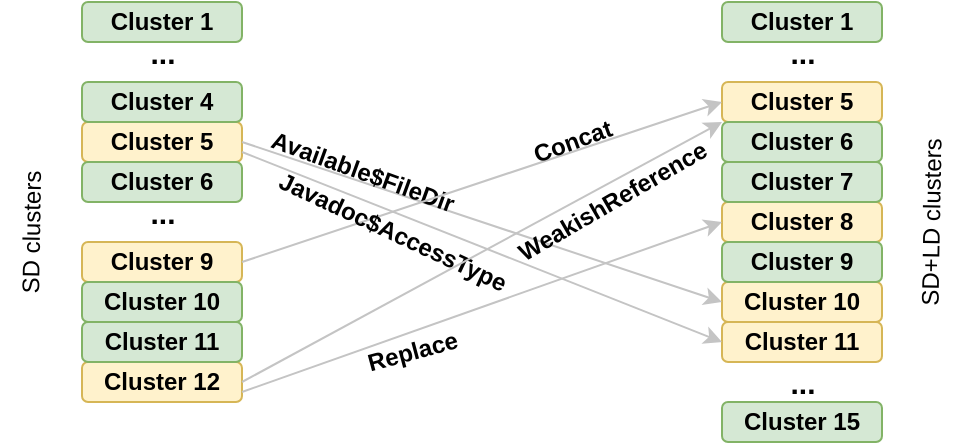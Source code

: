 <mxfile version="24.7.6">
  <diagram name="Page-1" id="MYz7RTz76ZWnWLzcMZw5">
    <mxGraphModel dx="662" dy="350" grid="1" gridSize="10" guides="1" tooltips="1" connect="1" arrows="1" fold="1" page="1" pageScale="1" pageWidth="850" pageHeight="1100" math="0" shadow="0">
      <root>
        <mxCell id="0" />
        <mxCell id="1" parent="0" />
        <mxCell id="o6kM4bKryoIuUvgwhk_V-7" value="&lt;b&gt;Cluster 5&lt;/b&gt;" style="rounded=1;whiteSpace=wrap;html=1;fillColor=#fff2cc;strokeColor=#d6b656;" parent="1" vertex="1">
          <mxGeometry x="480" y="80" width="80" height="20" as="geometry" />
        </mxCell>
        <mxCell id="o6kM4bKryoIuUvgwhk_V-8" value="&lt;b&gt;Cluster 10&lt;/b&gt;" style="rounded=1;whiteSpace=wrap;html=1;fillColor=#fff2cc;strokeColor=#d6b656;" parent="1" vertex="1">
          <mxGeometry x="480" y="180" width="80" height="20" as="geometry" />
        </mxCell>
        <mxCell id="o6kM4bKryoIuUvgwhk_V-9" value="&lt;b&gt;Cluster 1&lt;/b&gt;" style="rounded=1;whiteSpace=wrap;html=1;fillColor=#d5e8d4;strokeColor=#82b366;" parent="1" vertex="1">
          <mxGeometry x="160" y="40" width="80" height="20" as="geometry" />
        </mxCell>
        <mxCell id="o6kM4bKryoIuUvgwhk_V-11" value="&lt;b&gt;Cluster 5&lt;/b&gt;" style="rounded=1;whiteSpace=wrap;html=1;fillColor=#fff2cc;strokeColor=#d6b656;" parent="1" vertex="1">
          <mxGeometry x="160" y="100" width="80" height="20" as="geometry" />
        </mxCell>
        <mxCell id="o6kM4bKryoIuUvgwhk_V-12" value="&lt;b&gt;Cluster 9&lt;/b&gt;" style="rounded=1;whiteSpace=wrap;html=1;fillColor=#fff2cc;strokeColor=#d6b656;" parent="1" vertex="1">
          <mxGeometry x="160" y="160" width="80" height="20" as="geometry" />
        </mxCell>
        <mxCell id="o6kM4bKryoIuUvgwhk_V-18" value="&lt;b&gt;Cluster 11&lt;/b&gt;" style="rounded=1;whiteSpace=wrap;html=1;fillColor=#fff2cc;strokeColor=#d6b656;" parent="1" vertex="1">
          <mxGeometry x="480" y="200" width="80" height="20" as="geometry" />
        </mxCell>
        <mxCell id="o6kM4bKryoIuUvgwhk_V-24" value="&lt;b&gt;Cluster 12&lt;/b&gt;" style="rounded=1;whiteSpace=wrap;html=1;fillColor=#fff2cc;strokeColor=#d6b656;" parent="1" vertex="1">
          <mxGeometry x="160" y="220" width="80" height="20" as="geometry" />
        </mxCell>
        <mxCell id="o6kM4bKryoIuUvgwhk_V-28" value="&lt;b&gt;Cluster 8&lt;/b&gt;" style="rounded=1;whiteSpace=wrap;html=1;fillColor=#fff2cc;strokeColor=#d6b656;" parent="1" vertex="1">
          <mxGeometry x="480" y="140" width="80" height="20" as="geometry" />
        </mxCell>
        <mxCell id="o6kM4bKryoIuUvgwhk_V-32" value="&lt;b&gt;Cluster 4&lt;/b&gt;" style="rounded=1;whiteSpace=wrap;html=1;fillColor=#d5e8d4;strokeColor=#82b366;" parent="1" vertex="1">
          <mxGeometry x="160" y="80" width="80" height="20" as="geometry" />
        </mxCell>
        <mxCell id="o6kM4bKryoIuUvgwhk_V-33" value="&lt;b&gt;Cluster 1&lt;/b&gt;" style="rounded=1;whiteSpace=wrap;html=1;fillColor=#d5e8d4;strokeColor=#82b366;" parent="1" vertex="1">
          <mxGeometry x="480" y="40" width="80" height="20" as="geometry" />
        </mxCell>
        <mxCell id="o6kM4bKryoIuUvgwhk_V-37" value="" style="endArrow=classic;html=1;rounded=0;exitX=1;exitY=0.5;exitDx=0;exitDy=0;entryX=0;entryY=0.5;entryDx=0;entryDy=0;strokeColor=#c4c4c4;align=center;verticalAlign=middle;fontFamily=Helvetica;fontSize=11;fontColor=default;labelBackgroundColor=default;" parent="1" source="o6kM4bKryoIuUvgwhk_V-11" target="o6kM4bKryoIuUvgwhk_V-8" edge="1">
          <mxGeometry width="50" height="50" relative="1" as="geometry">
            <mxPoint x="380" y="150" as="sourcePoint" />
            <mxPoint x="430" y="100" as="targetPoint" />
          </mxGeometry>
        </mxCell>
        <mxCell id="o6kM4bKryoIuUvgwhk_V-38" value="&lt;b&gt;Available$FileDir&lt;/b&gt;" style="text;html=1;align=center;verticalAlign=middle;resizable=0;points=[];autosize=1;strokeColor=none;fillColor=none;rotation=20;" parent="1" vertex="1">
          <mxGeometry x="240" y="110" width="120" height="30" as="geometry" />
        </mxCell>
        <mxCell id="o6kM4bKryoIuUvgwhk_V-40" value="" style="endArrow=classic;html=1;rounded=0;exitX=1;exitY=0.5;exitDx=0;exitDy=0;entryX=0;entryY=0.5;entryDx=0;entryDy=0;strokeColor=#c4c4c4;" parent="1" source="o6kM4bKryoIuUvgwhk_V-12" target="o6kM4bKryoIuUvgwhk_V-7" edge="1">
          <mxGeometry width="50" height="50" relative="1" as="geometry">
            <mxPoint x="380" y="150" as="sourcePoint" />
            <mxPoint x="430" y="100" as="targetPoint" />
          </mxGeometry>
        </mxCell>
        <mxCell id="o6kM4bKryoIuUvgwhk_V-41" value="&lt;b&gt;Concat&lt;/b&gt;" style="text;html=1;align=center;verticalAlign=middle;resizable=0;points=[];autosize=1;strokeColor=none;fillColor=none;rotation=-20;" parent="1" vertex="1">
          <mxGeometry x="375" y="95" width="60" height="30" as="geometry" />
        </mxCell>
        <mxCell id="o6kM4bKryoIuUvgwhk_V-42" value="" style="endArrow=classic;html=1;rounded=0;exitX=1;exitY=0.75;exitDx=0;exitDy=0;entryX=0;entryY=0.5;entryDx=0;entryDy=0;strokeColor=#c4c4c4;align=center;verticalAlign=middle;fontFamily=Helvetica;fontSize=11;fontColor=default;labelBackgroundColor=default;" parent="1" source="o6kM4bKryoIuUvgwhk_V-11" target="o6kM4bKryoIuUvgwhk_V-18" edge="1">
          <mxGeometry width="50" height="50" relative="1" as="geometry">
            <mxPoint x="380" y="150" as="sourcePoint" />
            <mxPoint x="430" y="100" as="targetPoint" />
          </mxGeometry>
        </mxCell>
        <mxCell id="o6kM4bKryoIuUvgwhk_V-43" value="&lt;b&gt;Javadoc$AccessType&lt;/b&gt;" style="text;html=1;align=center;verticalAlign=middle;resizable=0;points=[];autosize=1;strokeColor=none;fillColor=none;rotation=25;" parent="1" vertex="1">
          <mxGeometry x="240" y="140" width="150" height="30" as="geometry" />
        </mxCell>
        <mxCell id="o6kM4bKryoIuUvgwhk_V-44" value="" style="endArrow=classic;html=1;rounded=0;exitX=1;exitY=0.5;exitDx=0;exitDy=0;entryX=0;entryY=1;entryDx=0;entryDy=0;strokeColor=#c4c4c4;align=center;verticalAlign=middle;fontFamily=Helvetica;fontSize=11;fontColor=default;labelBackgroundColor=default;" parent="1" source="o6kM4bKryoIuUvgwhk_V-24" target="o6kM4bKryoIuUvgwhk_V-7" edge="1">
          <mxGeometry width="50" height="50" relative="1" as="geometry">
            <mxPoint x="250" y="220" as="sourcePoint" />
            <mxPoint x="490" y="130" as="targetPoint" />
          </mxGeometry>
        </mxCell>
        <mxCell id="o6kM4bKryoIuUvgwhk_V-45" value="&lt;b&gt;WeakishReference&lt;/b&gt;" style="text;html=1;align=center;verticalAlign=middle;resizable=0;points=[];autosize=1;strokeColor=none;fillColor=none;rotation=-30;" parent="1" vertex="1">
          <mxGeometry x="360" y="125" width="130" height="30" as="geometry" />
        </mxCell>
        <mxCell id="o6kM4bKryoIuUvgwhk_V-46" value="" style="endArrow=classic;html=1;rounded=0;exitX=1;exitY=0.75;exitDx=0;exitDy=0;entryX=0;entryY=0.5;entryDx=0;entryDy=0;strokeColor=#c4c4c4;align=center;verticalAlign=middle;fontFamily=Helvetica;fontSize=11;fontColor=default;labelBackgroundColor=default;" parent="1" source="o6kM4bKryoIuUvgwhk_V-24" target="o6kM4bKryoIuUvgwhk_V-28" edge="1">
          <mxGeometry width="50" height="50" relative="1" as="geometry">
            <mxPoint x="380" y="150" as="sourcePoint" />
            <mxPoint x="430" y="100" as="targetPoint" />
            <Array as="points" />
          </mxGeometry>
        </mxCell>
        <mxCell id="o6kM4bKryoIuUvgwhk_V-47" value="&lt;b&gt;Replace&lt;/b&gt;" style="text;html=1;align=center;verticalAlign=middle;resizable=0;points=[];autosize=1;strokeColor=none;fillColor=none;rotation=-15;" parent="1" vertex="1">
          <mxGeometry x="290" y="200" width="70" height="30" as="geometry" />
        </mxCell>
        <mxCell id="o6kM4bKryoIuUvgwhk_V-50" value="&lt;b&gt;&lt;font style=&quot;font-size: 15px;&quot;&gt;...&lt;/font&gt;&lt;/b&gt;" style="text;html=1;align=center;verticalAlign=middle;resizable=0;points=[];autosize=1;strokeColor=none;fillColor=none;" parent="1" vertex="1">
          <mxGeometry x="180" y="50" width="40" height="30" as="geometry" />
        </mxCell>
        <mxCell id="o6kM4bKryoIuUvgwhk_V-51" value="&lt;b&gt;&lt;font style=&quot;font-size: 15px;&quot;&gt;...&lt;/font&gt;&lt;/b&gt;" style="text;html=1;align=center;verticalAlign=middle;resizable=0;points=[];autosize=1;strokeColor=none;fillColor=none;" parent="1" vertex="1">
          <mxGeometry x="500" y="50" width="40" height="30" as="geometry" />
        </mxCell>
        <mxCell id="o6kM4bKryoIuUvgwhk_V-52" value="&lt;b&gt;Cluster 6&lt;/b&gt;" style="rounded=1;whiteSpace=wrap;html=1;fillColor=#d5e8d4;strokeColor=#82b366;" parent="1" vertex="1">
          <mxGeometry x="160" y="120" width="80" height="20" as="geometry" />
        </mxCell>
        <mxCell id="o6kM4bKryoIuUvgwhk_V-53" value="&lt;b&gt;Cluster 6&lt;/b&gt;" style="rounded=1;whiteSpace=wrap;html=1;fillColor=#d5e8d4;strokeColor=#82b366;" parent="1" vertex="1">
          <mxGeometry x="480" y="100" width="80" height="20" as="geometry" />
        </mxCell>
        <mxCell id="o6kM4bKryoIuUvgwhk_V-54" value="&lt;b&gt;&lt;font style=&quot;font-size: 15px;&quot;&gt;...&lt;/font&gt;&lt;/b&gt;" style="text;html=1;align=center;verticalAlign=middle;resizable=0;points=[];autosize=1;strokeColor=none;fillColor=none;" parent="1" vertex="1">
          <mxGeometry x="180" y="130" width="40" height="30" as="geometry" />
        </mxCell>
        <mxCell id="o6kM4bKryoIuUvgwhk_V-56" value="&lt;b&gt;Cluster 10&lt;/b&gt;" style="rounded=1;whiteSpace=wrap;html=1;fillColor=#d5e8d4;strokeColor=#82b366;" parent="1" vertex="1">
          <mxGeometry x="160" y="180" width="80" height="20" as="geometry" />
        </mxCell>
        <mxCell id="o6kM4bKryoIuUvgwhk_V-64" value="&lt;b&gt;&lt;font style=&quot;font-size: 15px;&quot;&gt;...&lt;/font&gt;&lt;/b&gt;" style="text;html=1;align=center;verticalAlign=middle;resizable=0;points=[];autosize=1;strokeColor=none;fillColor=none;" parent="1" vertex="1">
          <mxGeometry x="500" y="215" width="40" height="30" as="geometry" />
        </mxCell>
        <mxCell id="o6kM4bKryoIuUvgwhk_V-65" value="SD clusters" style="text;html=1;align=center;verticalAlign=middle;whiteSpace=wrap;rounded=0;rotation=-89;" parent="1" vertex="1">
          <mxGeometry x="90" y="140" width="90" height="30" as="geometry" />
        </mxCell>
        <mxCell id="o6kM4bKryoIuUvgwhk_V-66" value="SD+LD clusters" style="text;html=1;align=center;verticalAlign=middle;whiteSpace=wrap;rounded=0;rotation=-89;" parent="1" vertex="1">
          <mxGeometry x="540" y="135" width="90" height="30" as="geometry" />
        </mxCell>
        <mxCell id="OCe2YfhTf8W9dpAiYtXr-1" value="&lt;b&gt;Cluster 11&lt;/b&gt;" style="rounded=1;whiteSpace=wrap;html=1;fillColor=#d5e8d4;strokeColor=#82b366;" vertex="1" parent="1">
          <mxGeometry x="160" y="200" width="80" height="20" as="geometry" />
        </mxCell>
        <mxCell id="OCe2YfhTf8W9dpAiYtXr-2" value="&lt;b&gt;Cluster 15&lt;/b&gt;" style="rounded=1;whiteSpace=wrap;html=1;fillColor=#d5e8d4;strokeColor=#82b366;" vertex="1" parent="1">
          <mxGeometry x="480" y="240" width="80" height="20" as="geometry" />
        </mxCell>
        <mxCell id="OCe2YfhTf8W9dpAiYtXr-4" value="&lt;b&gt;Cluster 7&lt;/b&gt;" style="rounded=1;whiteSpace=wrap;html=1;fillColor=#d5e8d4;strokeColor=#82b366;" vertex="1" parent="1">
          <mxGeometry x="480" y="120" width="80" height="20" as="geometry" />
        </mxCell>
        <mxCell id="OCe2YfhTf8W9dpAiYtXr-8" value="&lt;b&gt;Cluster 9&lt;/b&gt;" style="rounded=1;whiteSpace=wrap;html=1;fillColor=#d5e8d4;strokeColor=#82b366;" vertex="1" parent="1">
          <mxGeometry x="480" y="160" width="80" height="20" as="geometry" />
        </mxCell>
      </root>
    </mxGraphModel>
  </diagram>
</mxfile>

